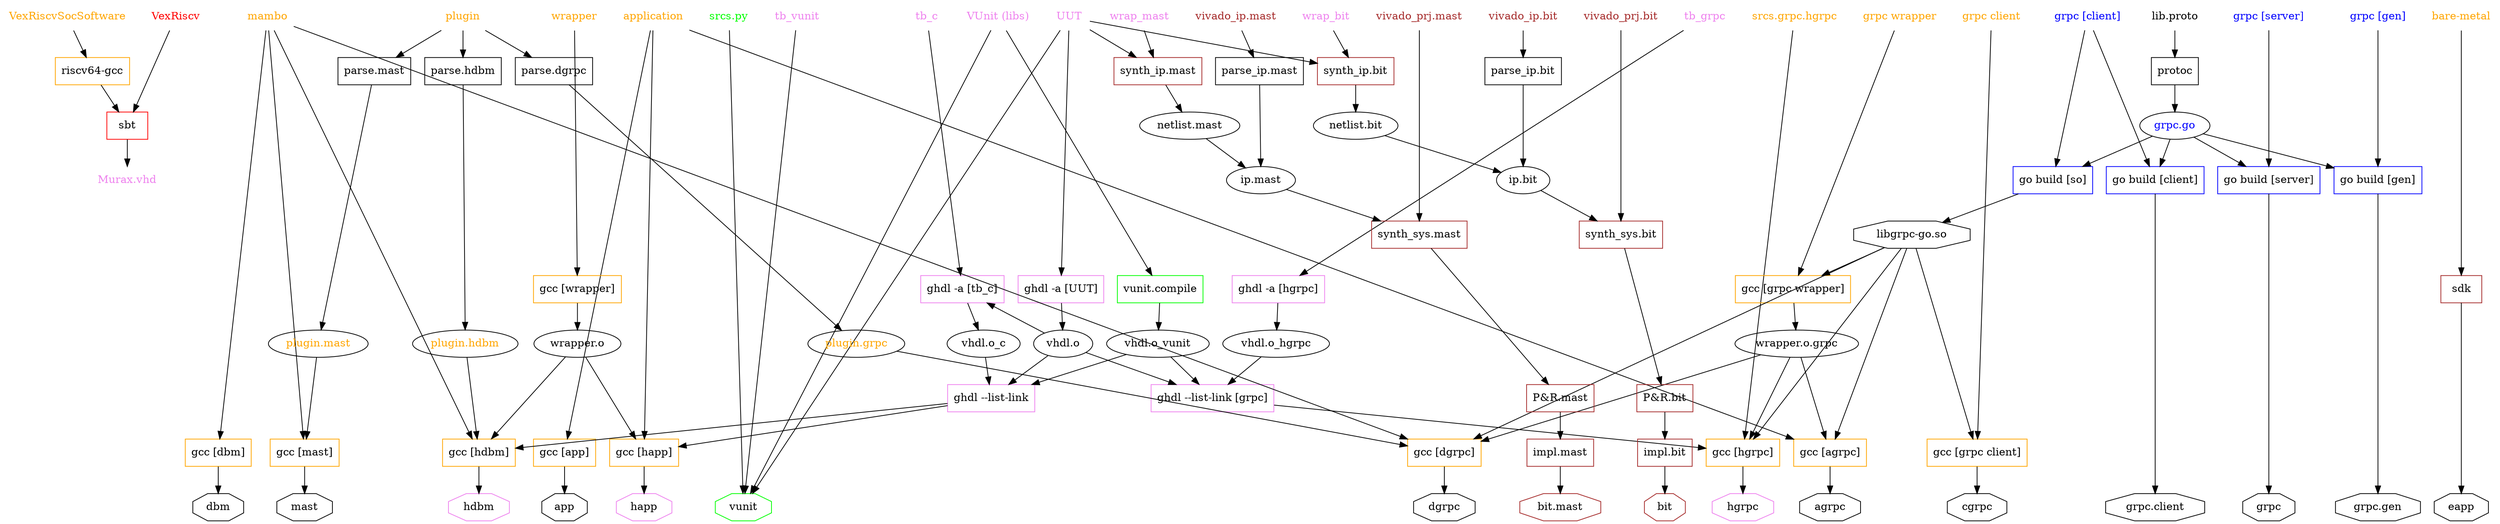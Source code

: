 digraph G {
  splines="line"

  "VexRiscvSocSoftware" -> "riscv64-gcc" -> "sbt" -> "Murax.vhd"
  "VexRiscv" -> "sbt"

  "UUT" -> "ghdl -a [UUT]" -> "vhdl.o"
  "gcc [app]" -> "app"
  "application" -> "gcc [app]"
  "application" -> "gcc [happ]"
  "application" -> "gcc [agrpc]"
  "wrapper" -> "gcc [wrapper]" -> "wrapper.o" -> "gcc [happ]" -> "happ"
  "wrapper.o" -> "gcc [hdbm]"

  "tb_c" -> "ghdl -a [tb_c]" -> "vhdl.o_c" -> "ghdl --list-link"
  "vhdl.o" -> "ghdl -a [tb_c]"
  "ghdl --list-link" -> "gcc [happ]"
  "ghdl --list-link" -> "gcc [hdbm]"

  "VUnit (libs)" -> "vunit"
  "srcs.py" -> "vunit"
  "tb_vunit" -> "vunit"
  "UUT" -> "vunit"
  "VUnit (libs)" -> "vunit.compile" -> "vhdl.o_vunit"
  "vhdl.o_vunit" -> "ghdl --list-link"
  "vhdl.o_vunit" -> "ghdl --list-link [grpc]"

  "vhdl.o" -> "ghdl --list-link"
  "vhdl.o" -> "ghdl --list-link [grpc]"

  "gcc [dbm]" -> "dbm"

  "mambo" -> "gcc [dbm]"
  "mambo" -> "gcc [hdbm]"
  "mambo" -> "gcc [dgrpc]"

  "plugin" -> "parse.hdbm" -> "plugin.hdbm" -> "gcc [hdbm]" -> "hdbm"

  "srcs.grpc.hgrpc" -> "gcc [hgrpc]"
  "wrapper.o.grpc" -> "gcc [hgrpc]"
  "ghdl --list-link [grpc]" -> "gcc [hgrpc]"
  "gcc [hgrpc]" -> "hgrpc"
  "tb_grpc" -> "ghdl -a [hgrpc]" -> "vhdl.o_hgrpc" -> "ghdl --list-link [grpc]"

  "grpc wrapper" -> "gcc [grpc wrapper]" -> "wrapper.o.grpc" -> "gcc [agrpc]" -> "agrpc"
  "go build [so]" -> "libgrpc-go.so"
  "libgrpc-go.so" -> "gcc [hgrpc]"
  "libgrpc-go.so" -> "gcc [grpc wrapper]"
  "libgrpc-go.so" -> "gcc [agrpc]"
  "libgrpc-go.so" -> "gcc [grpc client]"

  "grpc [client]" -> "go build [so]"
  "grpc.go" -> "go build [so]"

  "grpc [server]" -> "go build [server]" -> "grpc"
  "grpc [client]" -> "go build [client]" -> "grpc.client"
  "lib.proto" -> "protoc" -> "grpc.go" -> "go build [server]"
  "grpc.go" -> "go build [client]"
  "grpc.go" -> "go build [gen]"
  "grpc [gen]" -> "go build [gen]" -> "grpc.gen"

  "grpc client" -> "gcc [grpc client]" -> "cgrpc"

  "plugin" -> "parse.dgrpc" -> "plugin.grpc"
  "plugin.grpc" -> "gcc [dgrpc]"
  "libgrpc-go.so" -> "gcc [dgrpc]"
  "wrapper.o.grpc" -> "gcc [dgrpc]"
  "gcc [dgrpc]" -> "dgrpc"

  "plugin" -> "parse.mast" -> "plugin.mast"
  "plugin.mast" -> "gcc [mast]" -> "mast"
  "mambo" -> "gcc [mast]"
  "wrap_mast" -> "synth_ip.mast" -> "netlist.mast" -> "ip.mast"

  "UUT" -> "synth_ip.mast"
  "UUT" -> "synth_ip.bit"

  "vivado_prj.mast" -> "synth_sys.mast" -> "P&R.mast" -> "impl.mast" -> "bit.mast"
  "vivado_ip.mast" -> "parse_ip.mast" -> "ip.mast" -> "synth_sys.mast"

  "vivado_prj.bit" -> "synth_sys.bit" -> "P&R.bit" -> "impl.bit" -> "bit"
  "vivado_ip.bit" -> "parse_ip.bit" -> "ip.bit" -> "synth_sys.bit"
  "wrap_bit" -> "synth_ip.bit" -> "netlist.bit" -> "ip.bit"

  "bare-metal" -> "sdk" -> "eapp"

  "bare-metal" [shape=plaintext, fontcolor=orange];
  "wrap_bit" [shape=plaintext, fontcolor=violet];
  "wrap_mast" [shape=plaintext, fontcolor=violet];
  "vivado_prj.mast" [shape=plaintext, fontcolor=brown];
  "vivado_prj.bit" [shape=plaintext, fontcolor=brown];
  "vivado_ip.mast" [shape=plaintext, fontcolor=brown];
  "vivado_ip.bit" [shape=plaintext, fontcolor=brown];
  "Murax.vhd" [shape=plaintext, fontcolor=violet];
  "VexRiscvSocSoftware" [shape=plaintext, fontcolor=orange];
  "VexRiscv" [shape=plaintext, fontcolor=red];
  "mambo" [shape=plaintext, fontcolor=orange];
  "application" [shape=plaintext, fontcolor=orange];
  "wrapper" [shape=plaintext, fontcolor=orange];
  "grpc wrapper" [shape=plaintext, fontcolor=orange];
  "tb_grpc" [shape=plaintext, fontcolor=violet];
  "UUT" [shape=plaintext, fontcolor=violet];
  "tb_c" [shape=plaintext, fontcolor=violet];
  "VUnit (libs)" [shape=plaintext, fontcolor=violet];
  "srcs.py" [shape=plaintext, fontcolor=green];
  "tb_vunit" [shape=plaintext, fontcolor=violet];
  "srcs.grpc.hgrpc"  [shape=plaintext, fontcolor=orange];
  "grpc [server]" [shape=plaintext, fontcolor=blue];
  "grpc [client]" [shape=plaintext, fontcolor=blue];
  "grpc client" [shape=plaintext, fontcolor=orange];
  "grpc [gen]" [shape=plaintext, fontcolor=blue];
  "plugin" [shape=plaintext, fontcolor=orange];
  "lib.proto" [shape=plaintext];

  "plugin.hdbm" [fontcolor=orange];
  "plugin.grpc" [fontcolor=orange];
  "plugin.mast" [fontcolor=orange];
  "grpc.go" [fontcolor=blue];

  { rank=same "bare-metal" "wrap_bit" "VexRiscvSocSoftware" "VexRiscv" "vivado_ip.bit" "vivado_prj.bit" "vivado_ip.mast" "vivado_prj.mast" "wrap_mast" "srcs.grpc.hgrpc" "mambo" "application" "wrapper" "grpc wrapper" "tb_grpc" "UUT" "grpc [client]" "tb_c" "VUnit (libs)" "srcs.py" "tb_vunit" "grpc client" "grpc [client]" "grpc [server]" "grpc [gen]" "plugin" "lib.proto"}

  "synth_ip.mast" [shape=box, color=brown];
  "synth_ip.bit" [shape=box, color=brown];
  "synth_sys.mast" [shape=box, color=brown];
  "synth_sys.bit" [shape=box, color=brown];
  "P&R.mast" [shape=box, color=brown];
  "P&R.bit" [shape=box, color=brown];
  "impl.mast" [shape=box, color=brown];
  "impl.bit" [shape=box, color=brown];

  "riscv64-gcc" [shape=box, color=orange];
  "sbt" [shape=box, color=red];

  "sdk" [shape=box, color=brown];
  "ghdl -a [UUT]" [shape=box, color=violet];
  "ghdl -a [hgrpc]" [shape=box, color=violet];
  "vunit.compile" [shape=box, color=green];
  "ghdl -a [tb_c]" [shape=box, color=violet];

  "ghdl --list-link" [shape=box, color=violet];
  "ghdl --list-link [grpc]" [shape=box, color=violet];

  "gcc [app]" [shape=box, color=orange];
  "gcc [happ]" [shape=box, color=orange];
  "gcc [agrpc]" [shape=box, color=orange];
  "gcc [hgrpc]" [shape=box, color=orange];
  "gcc [dgrpc]" [shape=box, color=orange];
  "gcc [wrapper]" [shape=box, color=orange];
  "gcc [dbm]" [shape=box, color=orange];
  "gcc [hdbm]" [shape=box, color=orange];
  "gcc [grpc wrapper]" [shape=box, color=orange];
  "gcc [grpc client]" [shape=box, color=orange];
  "gcc [mast]" [shape=box, color=orange];

  "go build [so]" [shape=box, color=blue];
  "go build [server]" [shape=box, color=blue];
  "go build [client]" [shape=box, color=blue];
  "go build [gen]" [shape=box, color=blue];

  "protoc" [shape=box];

  "eapp" [shape=octagon];
  "mast" [shape=octagon];
  "bit" [shape=octagon, color=brown];
  "bit.mast" [shape=octagon, color=brown];
  "app" [shape=octagon];
  "happ" [shape=octagon, color=violet];
  "hdbm" [shape=octagon, color=violet];
  "dbm" [shape=octagon];
  "dgrpc" [shape=octagon];
  "hgrpc" [shape=octagon, color=violet];
  "agrpc" [shape=octagon];
  "cgrpc" [shape=octagon];
  "grpc.client" [shape=octagon];
  "grpc" [shape=octagon];
  "grpc.gen" [shape=octagon];
  "vunit" [shape=octagon, color=green];
  "libgrpc-go.so" [shape=octagon];

  "parse.hdbm" [shape=box];
  "parse.dgrpc" [shape=box];
  "parse.mast" [shape=box];
  "parse_ip.mast" [shape=box];
  "parse_ip.bit" [shape=box];

  { rank=same "impl.mast" "impl.bit" "gcc [mast]" "gcc [dbm]" "gcc [app]" "gcc [happ]" "gcc [agrpc]" "gcc [hgrpc]" "gcc [dgrpc]" "gcc [hdbm]" "gcc [grpc client]" }
  { rank=same "eapp" "bit" "bit.mast" "app" "happ" "dbm" "hdbm" "agrpc" "hgrpc" "dgrpc" "cgrpc" "vunit" "grpc" "grpc.client" "grpc.gen" }
  { rank=same "go build [server]" "go build [client]" "go build [so]" "go build [gen]" }
  { rank=same "ghdl -a [UUT]" "ghdl -a [tb_c]" "vunit.compile" "ghdl -a [hgrpc]" "gcc [wrapper]" "gcc [grpc wrapper]" }
  { rank=same "P&R.mast" "P&R.bit" "ghdl --list-link" "ghdl --list-link [grpc]" }
  { rank=same "wrapper.o" "wrapper.o.grpc" "vhdl.o_c" "vhdl.o" "vhdl.o_vunit" "vhdl.o_hgrpc" }
  { rank=same "parse_ip.mast" "parse_ip.bit" "parse.mast" "parse.dgrpc" "parse.hdbm" }
  { rank=same "plugin.mast" "plugin.grpc" "plugin.hdbm" }
}
